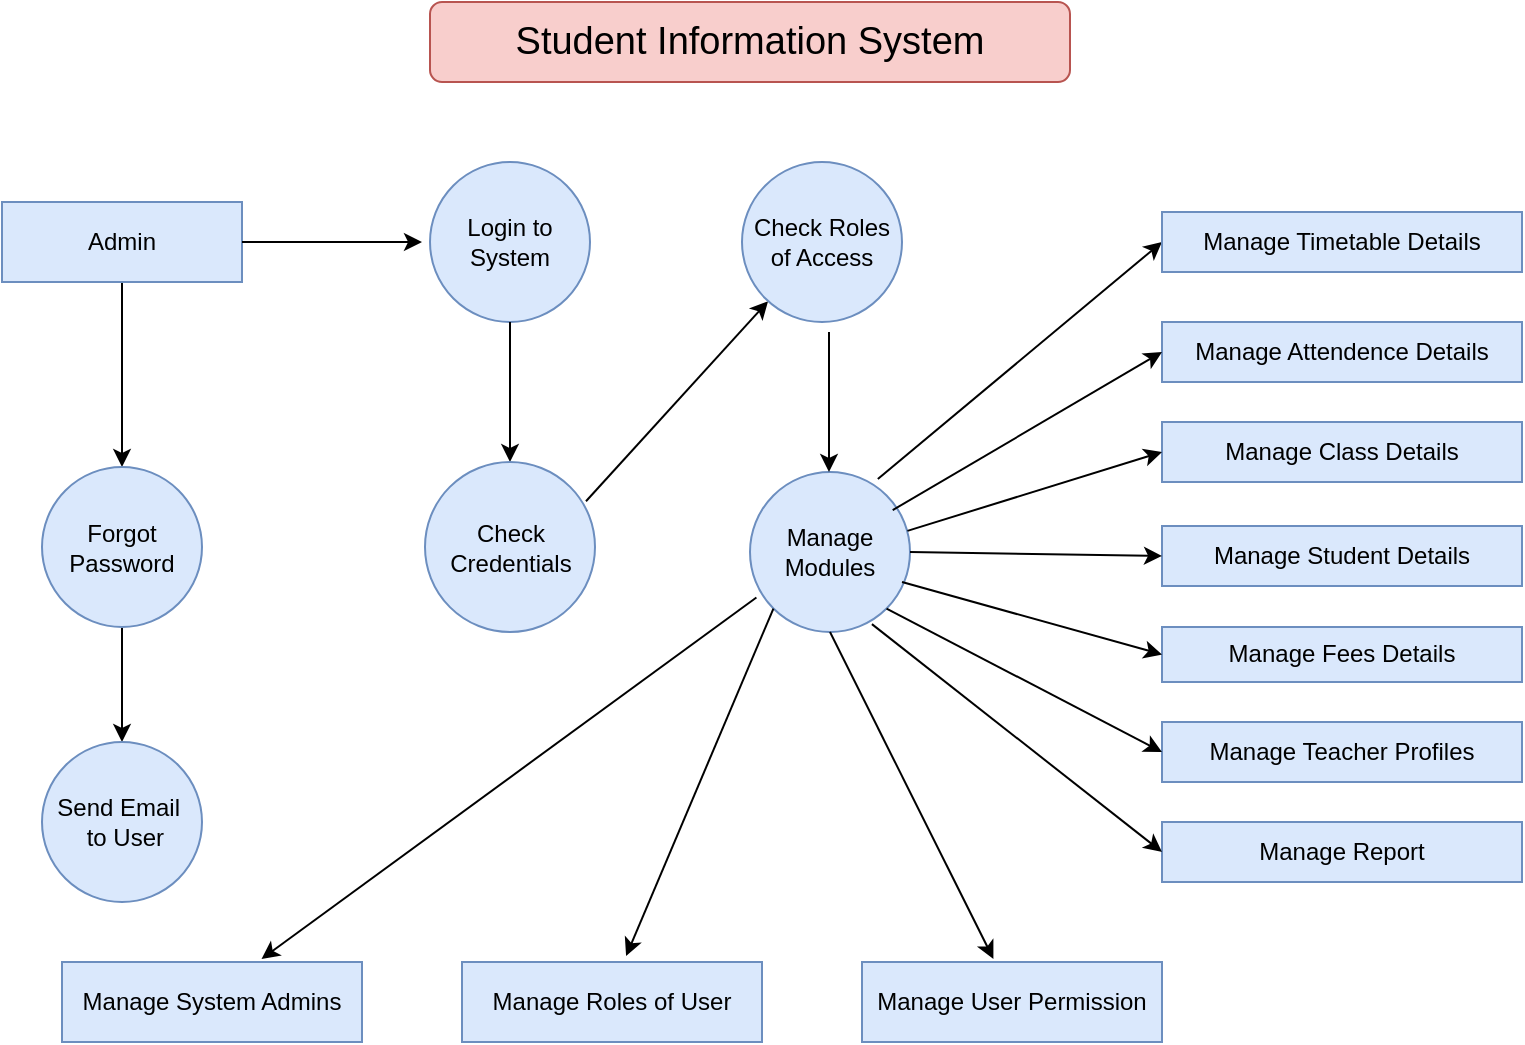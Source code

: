 <mxfile version="28.0.7">
  <diagram name="Page-1" id="SOG0pMQ-6cSCJLXPcOdt">
    <mxGraphModel dx="928" dy="525" grid="1" gridSize="10" guides="1" tooltips="1" connect="1" arrows="1" fold="1" page="1" pageScale="1" pageWidth="827" pageHeight="1169" math="0" shadow="0">
      <root>
        <mxCell id="0" />
        <mxCell id="1" parent="0" />
        <mxCell id="lLlvU7RibUyMMaEMwurc-1" value="&lt;font style=&quot;font-size: 19px;&quot;&gt;Student Information System&lt;/font&gt;" style="rounded=1;whiteSpace=wrap;html=1;fillColor=#f8cecc;strokeColor=#b85450;" vertex="1" parent="1">
          <mxGeometry x="254" y="20" width="320" height="40" as="geometry" />
        </mxCell>
        <mxCell id="lLlvU7RibUyMMaEMwurc-14" style="edgeStyle=orthogonalEdgeStyle;rounded=0;orthogonalLoop=1;jettySize=auto;html=1;" edge="1" parent="1" source="lLlvU7RibUyMMaEMwurc-2" target="lLlvU7RibUyMMaEMwurc-15">
          <mxGeometry relative="1" as="geometry">
            <mxPoint x="100" y="250" as="targetPoint" />
          </mxGeometry>
        </mxCell>
        <mxCell id="lLlvU7RibUyMMaEMwurc-2" value="Admin" style="rounded=0;whiteSpace=wrap;html=1;fillColor=#dae8fc;strokeColor=#6c8ebf;" vertex="1" parent="1">
          <mxGeometry x="40" y="120" width="120" height="40" as="geometry" />
        </mxCell>
        <mxCell id="lLlvU7RibUyMMaEMwurc-3" value="" style="endArrow=classic;html=1;rounded=0;exitX=1;exitY=0.5;exitDx=0;exitDy=0;" edge="1" parent="1" source="lLlvU7RibUyMMaEMwurc-2">
          <mxGeometry width="50" height="50" relative="1" as="geometry">
            <mxPoint x="250" y="270" as="sourcePoint" />
            <mxPoint x="250" y="140" as="targetPoint" />
          </mxGeometry>
        </mxCell>
        <mxCell id="lLlvU7RibUyMMaEMwurc-4" value="Login to System" style="ellipse;whiteSpace=wrap;html=1;aspect=fixed;fillColor=#dae8fc;strokeColor=#6c8ebf;" vertex="1" parent="1">
          <mxGeometry x="254" y="100" width="80" height="80" as="geometry" />
        </mxCell>
        <mxCell id="lLlvU7RibUyMMaEMwurc-5" value="" style="endArrow=classic;html=1;rounded=0;exitX=0.5;exitY=1;exitDx=0;exitDy=0;entryX=0.5;entryY=0;entryDx=0;entryDy=0;" edge="1" parent="1" source="lLlvU7RibUyMMaEMwurc-4" target="lLlvU7RibUyMMaEMwurc-6">
          <mxGeometry width="50" height="50" relative="1" as="geometry">
            <mxPoint x="250" y="270" as="sourcePoint" />
            <mxPoint x="310" y="250" as="targetPoint" />
          </mxGeometry>
        </mxCell>
        <mxCell id="lLlvU7RibUyMMaEMwurc-6" value="Check Credentials" style="ellipse;whiteSpace=wrap;html=1;aspect=fixed;fillColor=#dae8fc;strokeColor=#6c8ebf;" vertex="1" parent="1">
          <mxGeometry x="251.5" y="250" width="85" height="85" as="geometry" />
        </mxCell>
        <mxCell id="lLlvU7RibUyMMaEMwurc-7" value="" style="endArrow=classic;html=1;rounded=0;exitX=0.947;exitY=0.231;exitDx=0;exitDy=0;exitPerimeter=0;" edge="1" parent="1" source="lLlvU7RibUyMMaEMwurc-6" target="lLlvU7RibUyMMaEMwurc-8">
          <mxGeometry width="50" height="50" relative="1" as="geometry">
            <mxPoint x="360" y="240" as="sourcePoint" />
            <mxPoint x="420" y="190" as="targetPoint" />
            <Array as="points" />
          </mxGeometry>
        </mxCell>
        <mxCell id="lLlvU7RibUyMMaEMwurc-8" value="Check Roles of Access" style="ellipse;whiteSpace=wrap;html=1;aspect=fixed;fillColor=#dae8fc;strokeColor=#6c8ebf;" vertex="1" parent="1">
          <mxGeometry x="410" y="100" width="80" height="80" as="geometry" />
        </mxCell>
        <mxCell id="lLlvU7RibUyMMaEMwurc-10" value="Manage Modules" style="ellipse;whiteSpace=wrap;html=1;aspect=fixed;fillColor=#dae8fc;strokeColor=#6c8ebf;" vertex="1" parent="1">
          <mxGeometry x="414" y="255" width="80" height="80" as="geometry" />
        </mxCell>
        <mxCell id="lLlvU7RibUyMMaEMwurc-11" value="" style="endArrow=classic;html=1;rounded=0;exitX=0.5;exitY=1;exitDx=0;exitDy=0;" edge="1" parent="1">
          <mxGeometry width="50" height="50" relative="1" as="geometry">
            <mxPoint x="453.5" y="185" as="sourcePoint" />
            <mxPoint x="453.5" y="255" as="targetPoint" />
          </mxGeometry>
        </mxCell>
        <mxCell id="lLlvU7RibUyMMaEMwurc-16" style="edgeStyle=orthogonalEdgeStyle;rounded=0;orthogonalLoop=1;jettySize=auto;html=1;" edge="1" parent="1" source="lLlvU7RibUyMMaEMwurc-15" target="lLlvU7RibUyMMaEMwurc-17">
          <mxGeometry relative="1" as="geometry">
            <mxPoint x="100" y="420" as="targetPoint" />
          </mxGeometry>
        </mxCell>
        <mxCell id="lLlvU7RibUyMMaEMwurc-15" value="Forgot Password" style="ellipse;whiteSpace=wrap;html=1;aspect=fixed;fillColor=#dae8fc;strokeColor=#6c8ebf;" vertex="1" parent="1">
          <mxGeometry x="60" y="252.5" width="80" height="80" as="geometry" />
        </mxCell>
        <mxCell id="lLlvU7RibUyMMaEMwurc-17" value="Send Email&amp;nbsp; &amp;nbsp;to User" style="ellipse;whiteSpace=wrap;html=1;aspect=fixed;fillColor=#dae8fc;strokeColor=#6c8ebf;" vertex="1" parent="1">
          <mxGeometry x="60" y="390" width="80" height="80" as="geometry" />
        </mxCell>
        <mxCell id="lLlvU7RibUyMMaEMwurc-18" value="" style="endArrow=classic;html=1;rounded=0;exitX=0.799;exitY=0.044;exitDx=0;exitDy=0;exitPerimeter=0;entryX=0;entryY=0.5;entryDx=0;entryDy=0;" edge="1" parent="1" source="lLlvU7RibUyMMaEMwurc-10" target="lLlvU7RibUyMMaEMwurc-19">
          <mxGeometry width="50" height="50" relative="1" as="geometry">
            <mxPoint x="370" y="290" as="sourcePoint" />
            <mxPoint x="620" y="120" as="targetPoint" />
          </mxGeometry>
        </mxCell>
        <mxCell id="lLlvU7RibUyMMaEMwurc-19" value="Manage Timetable Details" style="rounded=0;whiteSpace=wrap;html=1;fillColor=#dae8fc;strokeColor=#6c8ebf;" vertex="1" parent="1">
          <mxGeometry x="620" y="125" width="180" height="30" as="geometry" />
        </mxCell>
        <mxCell id="lLlvU7RibUyMMaEMwurc-20" value="Manage Attendence Details" style="rounded=0;whiteSpace=wrap;html=1;fillColor=#dae8fc;strokeColor=#6c8ebf;" vertex="1" parent="1">
          <mxGeometry x="620" y="180" width="180" height="30" as="geometry" />
        </mxCell>
        <mxCell id="lLlvU7RibUyMMaEMwurc-21" value="Manage Report" style="rounded=0;whiteSpace=wrap;html=1;fillColor=#dae8fc;strokeColor=#6c8ebf;" vertex="1" parent="1">
          <mxGeometry x="620" y="430" width="180" height="30" as="geometry" />
        </mxCell>
        <mxCell id="lLlvU7RibUyMMaEMwurc-22" value="Manage Teacher Profiles" style="rounded=0;whiteSpace=wrap;html=1;fillColor=#dae8fc;strokeColor=#6c8ebf;" vertex="1" parent="1">
          <mxGeometry x="620" y="380" width="180" height="30" as="geometry" />
        </mxCell>
        <mxCell id="lLlvU7RibUyMMaEMwurc-23" value="Manage Fees Details" style="rounded=0;whiteSpace=wrap;html=1;fillColor=#dae8fc;strokeColor=#6c8ebf;" vertex="1" parent="1">
          <mxGeometry x="620" y="332.5" width="180" height="27.5" as="geometry" />
        </mxCell>
        <mxCell id="lLlvU7RibUyMMaEMwurc-24" value="Manage Student Details" style="rounded=0;whiteSpace=wrap;html=1;fillColor=#dae8fc;strokeColor=#6c8ebf;" vertex="1" parent="1">
          <mxGeometry x="620" y="282" width="180" height="30" as="geometry" />
        </mxCell>
        <mxCell id="lLlvU7RibUyMMaEMwurc-25" value="Manage Class Details" style="rounded=0;whiteSpace=wrap;html=1;fillColor=#dae8fc;strokeColor=#6c8ebf;" vertex="1" parent="1">
          <mxGeometry x="620" y="230" width="180" height="30" as="geometry" />
        </mxCell>
        <mxCell id="lLlvU7RibUyMMaEMwurc-26" value="Manage System Admins" style="rounded=0;whiteSpace=wrap;html=1;fillColor=#dae8fc;strokeColor=#6c8ebf;" vertex="1" parent="1">
          <mxGeometry x="70" y="500" width="150" height="40" as="geometry" />
        </mxCell>
        <mxCell id="lLlvU7RibUyMMaEMwurc-27" value="Manage Roles of User" style="rounded=0;whiteSpace=wrap;html=1;fillColor=#dae8fc;strokeColor=#6c8ebf;" vertex="1" parent="1">
          <mxGeometry x="270" y="500" width="150" height="40" as="geometry" />
        </mxCell>
        <mxCell id="lLlvU7RibUyMMaEMwurc-28" value="Manage User Permission" style="rounded=0;whiteSpace=wrap;html=1;fillColor=#dae8fc;strokeColor=#6c8ebf;" vertex="1" parent="1">
          <mxGeometry x="470" y="500" width="150" height="40" as="geometry" />
        </mxCell>
        <mxCell id="lLlvU7RibUyMMaEMwurc-29" value="" style="endArrow=classic;html=1;rounded=0;entryX=0;entryY=0.5;entryDx=0;entryDy=0;exitX=0.892;exitY=0.238;exitDx=0;exitDy=0;exitPerimeter=0;" edge="1" parent="1" source="lLlvU7RibUyMMaEMwurc-10" target="lLlvU7RibUyMMaEMwurc-20">
          <mxGeometry width="50" height="50" relative="1" as="geometry">
            <mxPoint x="370" y="390" as="sourcePoint" />
            <mxPoint x="420" y="340" as="targetPoint" />
          </mxGeometry>
        </mxCell>
        <mxCell id="lLlvU7RibUyMMaEMwurc-30" value="" style="endArrow=classic;html=1;rounded=0;entryX=0.438;entryY=-0.038;entryDx=0;entryDy=0;entryPerimeter=0;exitX=0.5;exitY=1;exitDx=0;exitDy=0;" edge="1" parent="1" source="lLlvU7RibUyMMaEMwurc-10" target="lLlvU7RibUyMMaEMwurc-28">
          <mxGeometry width="50" height="50" relative="1" as="geometry">
            <mxPoint x="370" y="390" as="sourcePoint" />
            <mxPoint x="420" y="340" as="targetPoint" />
          </mxGeometry>
        </mxCell>
        <mxCell id="lLlvU7RibUyMMaEMwurc-31" value="" style="endArrow=classic;html=1;rounded=0;entryX=0;entryY=0.5;entryDx=0;entryDy=0;exitX=0.762;exitY=0.951;exitDx=0;exitDy=0;exitPerimeter=0;" edge="1" parent="1" source="lLlvU7RibUyMMaEMwurc-10" target="lLlvU7RibUyMMaEMwurc-21">
          <mxGeometry width="50" height="50" relative="1" as="geometry">
            <mxPoint x="450" y="340" as="sourcePoint" />
            <mxPoint x="420" y="340" as="targetPoint" />
          </mxGeometry>
        </mxCell>
        <mxCell id="lLlvU7RibUyMMaEMwurc-32" value="" style="endArrow=classic;html=1;rounded=0;entryX=0;entryY=0.5;entryDx=0;entryDy=0;exitX=1;exitY=1;exitDx=0;exitDy=0;" edge="1" parent="1" source="lLlvU7RibUyMMaEMwurc-10" target="lLlvU7RibUyMMaEMwurc-22">
          <mxGeometry width="50" height="50" relative="1" as="geometry">
            <mxPoint x="490" y="320" as="sourcePoint" />
            <mxPoint x="646" y="380" as="targetPoint" />
          </mxGeometry>
        </mxCell>
        <mxCell id="lLlvU7RibUyMMaEMwurc-33" value="" style="endArrow=classic;html=1;rounded=0;entryX=0;entryY=0.5;entryDx=0;entryDy=0;exitX=1;exitY=0.5;exitDx=0;exitDy=0;" edge="1" parent="1" source="lLlvU7RibUyMMaEMwurc-10" target="lLlvU7RibUyMMaEMwurc-24">
          <mxGeometry width="50" height="50" relative="1" as="geometry">
            <mxPoint x="370" y="390" as="sourcePoint" />
            <mxPoint x="420" y="340" as="targetPoint" />
          </mxGeometry>
        </mxCell>
        <mxCell id="lLlvU7RibUyMMaEMwurc-34" value="" style="endArrow=classic;html=1;rounded=0;entryX=0;entryY=0.5;entryDx=0;entryDy=0;exitX=0.95;exitY=0.688;exitDx=0;exitDy=0;exitPerimeter=0;" edge="1" parent="1" source="lLlvU7RibUyMMaEMwurc-10" target="lLlvU7RibUyMMaEMwurc-23">
          <mxGeometry width="50" height="50" relative="1" as="geometry">
            <mxPoint x="500" y="310" as="sourcePoint" />
            <mxPoint x="420" y="340" as="targetPoint" />
          </mxGeometry>
        </mxCell>
        <mxCell id="lLlvU7RibUyMMaEMwurc-36" value="" style="endArrow=classic;html=1;rounded=0;entryX=0;entryY=0.5;entryDx=0;entryDy=0;exitX=0.984;exitY=0.368;exitDx=0;exitDy=0;exitPerimeter=0;" edge="1" parent="1" source="lLlvU7RibUyMMaEMwurc-10" target="lLlvU7RibUyMMaEMwurc-25">
          <mxGeometry width="50" height="50" relative="1" as="geometry">
            <mxPoint x="370" y="390" as="sourcePoint" />
            <mxPoint x="420" y="340" as="targetPoint" />
          </mxGeometry>
        </mxCell>
        <mxCell id="lLlvU7RibUyMMaEMwurc-38" value="" style="endArrow=classic;html=1;rounded=0;entryX=0.547;entryY=-0.075;entryDx=0;entryDy=0;entryPerimeter=0;exitX=0;exitY=1;exitDx=0;exitDy=0;" edge="1" parent="1" source="lLlvU7RibUyMMaEMwurc-10" target="lLlvU7RibUyMMaEMwurc-27">
          <mxGeometry width="50" height="50" relative="1" as="geometry">
            <mxPoint x="370" y="390" as="sourcePoint" />
            <mxPoint x="420" y="340" as="targetPoint" />
          </mxGeometry>
        </mxCell>
        <mxCell id="lLlvU7RibUyMMaEMwurc-39" value="" style="endArrow=classic;html=1;rounded=0;entryX=0.665;entryY=-0.038;entryDx=0;entryDy=0;entryPerimeter=0;exitX=0.04;exitY=0.784;exitDx=0;exitDy=0;exitPerimeter=0;" edge="1" parent="1" source="lLlvU7RibUyMMaEMwurc-10" target="lLlvU7RibUyMMaEMwurc-26">
          <mxGeometry width="50" height="50" relative="1" as="geometry">
            <mxPoint x="300" y="370" as="sourcePoint" />
            <mxPoint x="420" y="340" as="targetPoint" />
          </mxGeometry>
        </mxCell>
      </root>
    </mxGraphModel>
  </diagram>
</mxfile>
